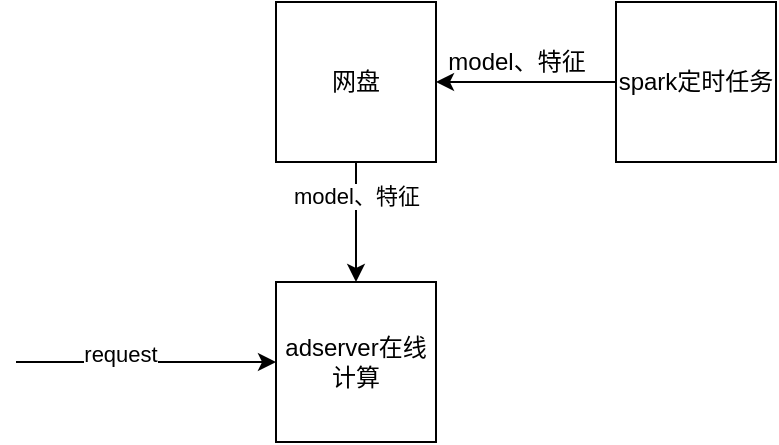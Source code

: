 <mxfile version="13.10.0" type="github">
  <diagram id="7_cwyF6b3atmHMu8NQx5" name="Page-1">
    <mxGraphModel dx="946" dy="662" grid="1" gridSize="10" guides="1" tooltips="1" connect="1" arrows="1" fold="1" page="1" pageScale="1" pageWidth="827" pageHeight="1169" math="0" shadow="0">
      <root>
        <mxCell id="0" />
        <mxCell id="1" parent="0" />
        <mxCell id="7car2U1NWEEmszadZP9U-1" value="adserver在线计算" style="whiteSpace=wrap;html=1;aspect=fixed;" vertex="1" parent="1">
          <mxGeometry x="260" y="400" width="80" height="80" as="geometry" />
        </mxCell>
        <mxCell id="7car2U1NWEEmszadZP9U-2" value="spark定时任务" style="whiteSpace=wrap;html=1;aspect=fixed;" vertex="1" parent="1">
          <mxGeometry x="430" y="260" width="80" height="80" as="geometry" />
        </mxCell>
        <mxCell id="7car2U1NWEEmszadZP9U-5" value="网盘" style="whiteSpace=wrap;html=1;aspect=fixed;" vertex="1" parent="1">
          <mxGeometry x="260" y="260" width="80" height="80" as="geometry" />
        </mxCell>
        <mxCell id="7car2U1NWEEmszadZP9U-7" value="" style="endArrow=classic;html=1;exitX=0;exitY=0.5;exitDx=0;exitDy=0;" edge="1" parent="1" source="7car2U1NWEEmszadZP9U-2" target="7car2U1NWEEmszadZP9U-5">
          <mxGeometry width="50" height="50" relative="1" as="geometry">
            <mxPoint x="349" y="310" as="sourcePoint" />
            <mxPoint x="399" y="260" as="targetPoint" />
            <Array as="points">
              <mxPoint x="400" y="300" />
            </Array>
          </mxGeometry>
        </mxCell>
        <mxCell id="7car2U1NWEEmszadZP9U-8" value="model、特征" style="text;html=1;align=center;verticalAlign=middle;resizable=0;points=[];autosize=1;" vertex="1" parent="1">
          <mxGeometry x="340" y="280" width="80" height="20" as="geometry" />
        </mxCell>
        <mxCell id="7car2U1NWEEmszadZP9U-9" value="" style="endArrow=classic;html=1;entryX=0.5;entryY=0;entryDx=0;entryDy=0;" edge="1" parent="1" target="7car2U1NWEEmszadZP9U-1">
          <mxGeometry width="50" height="50" relative="1" as="geometry">
            <mxPoint x="300" y="340" as="sourcePoint" />
            <mxPoint x="510" y="400" as="targetPoint" />
          </mxGeometry>
        </mxCell>
        <mxCell id="7car2U1NWEEmszadZP9U-10" value="model、特征" style="edgeLabel;html=1;align=center;verticalAlign=middle;resizable=0;points=[];" vertex="1" connectable="0" parent="7car2U1NWEEmszadZP9U-9">
          <mxGeometry x="-0.433" relative="1" as="geometry">
            <mxPoint as="offset" />
          </mxGeometry>
        </mxCell>
        <mxCell id="7car2U1NWEEmszadZP9U-11" value="" style="endArrow=classic;html=1;entryX=0;entryY=0.5;entryDx=0;entryDy=0;" edge="1" parent="1" target="7car2U1NWEEmszadZP9U-1">
          <mxGeometry width="50" height="50" relative="1" as="geometry">
            <mxPoint x="130" y="440" as="sourcePoint" />
            <mxPoint x="180" y="430" as="targetPoint" />
          </mxGeometry>
        </mxCell>
        <mxCell id="7car2U1NWEEmszadZP9U-12" value="request" style="edgeLabel;html=1;align=center;verticalAlign=middle;resizable=0;points=[];" vertex="1" connectable="0" parent="7car2U1NWEEmszadZP9U-11">
          <mxGeometry x="-0.2" y="4" relative="1" as="geometry">
            <mxPoint as="offset" />
          </mxGeometry>
        </mxCell>
      </root>
    </mxGraphModel>
  </diagram>
</mxfile>
